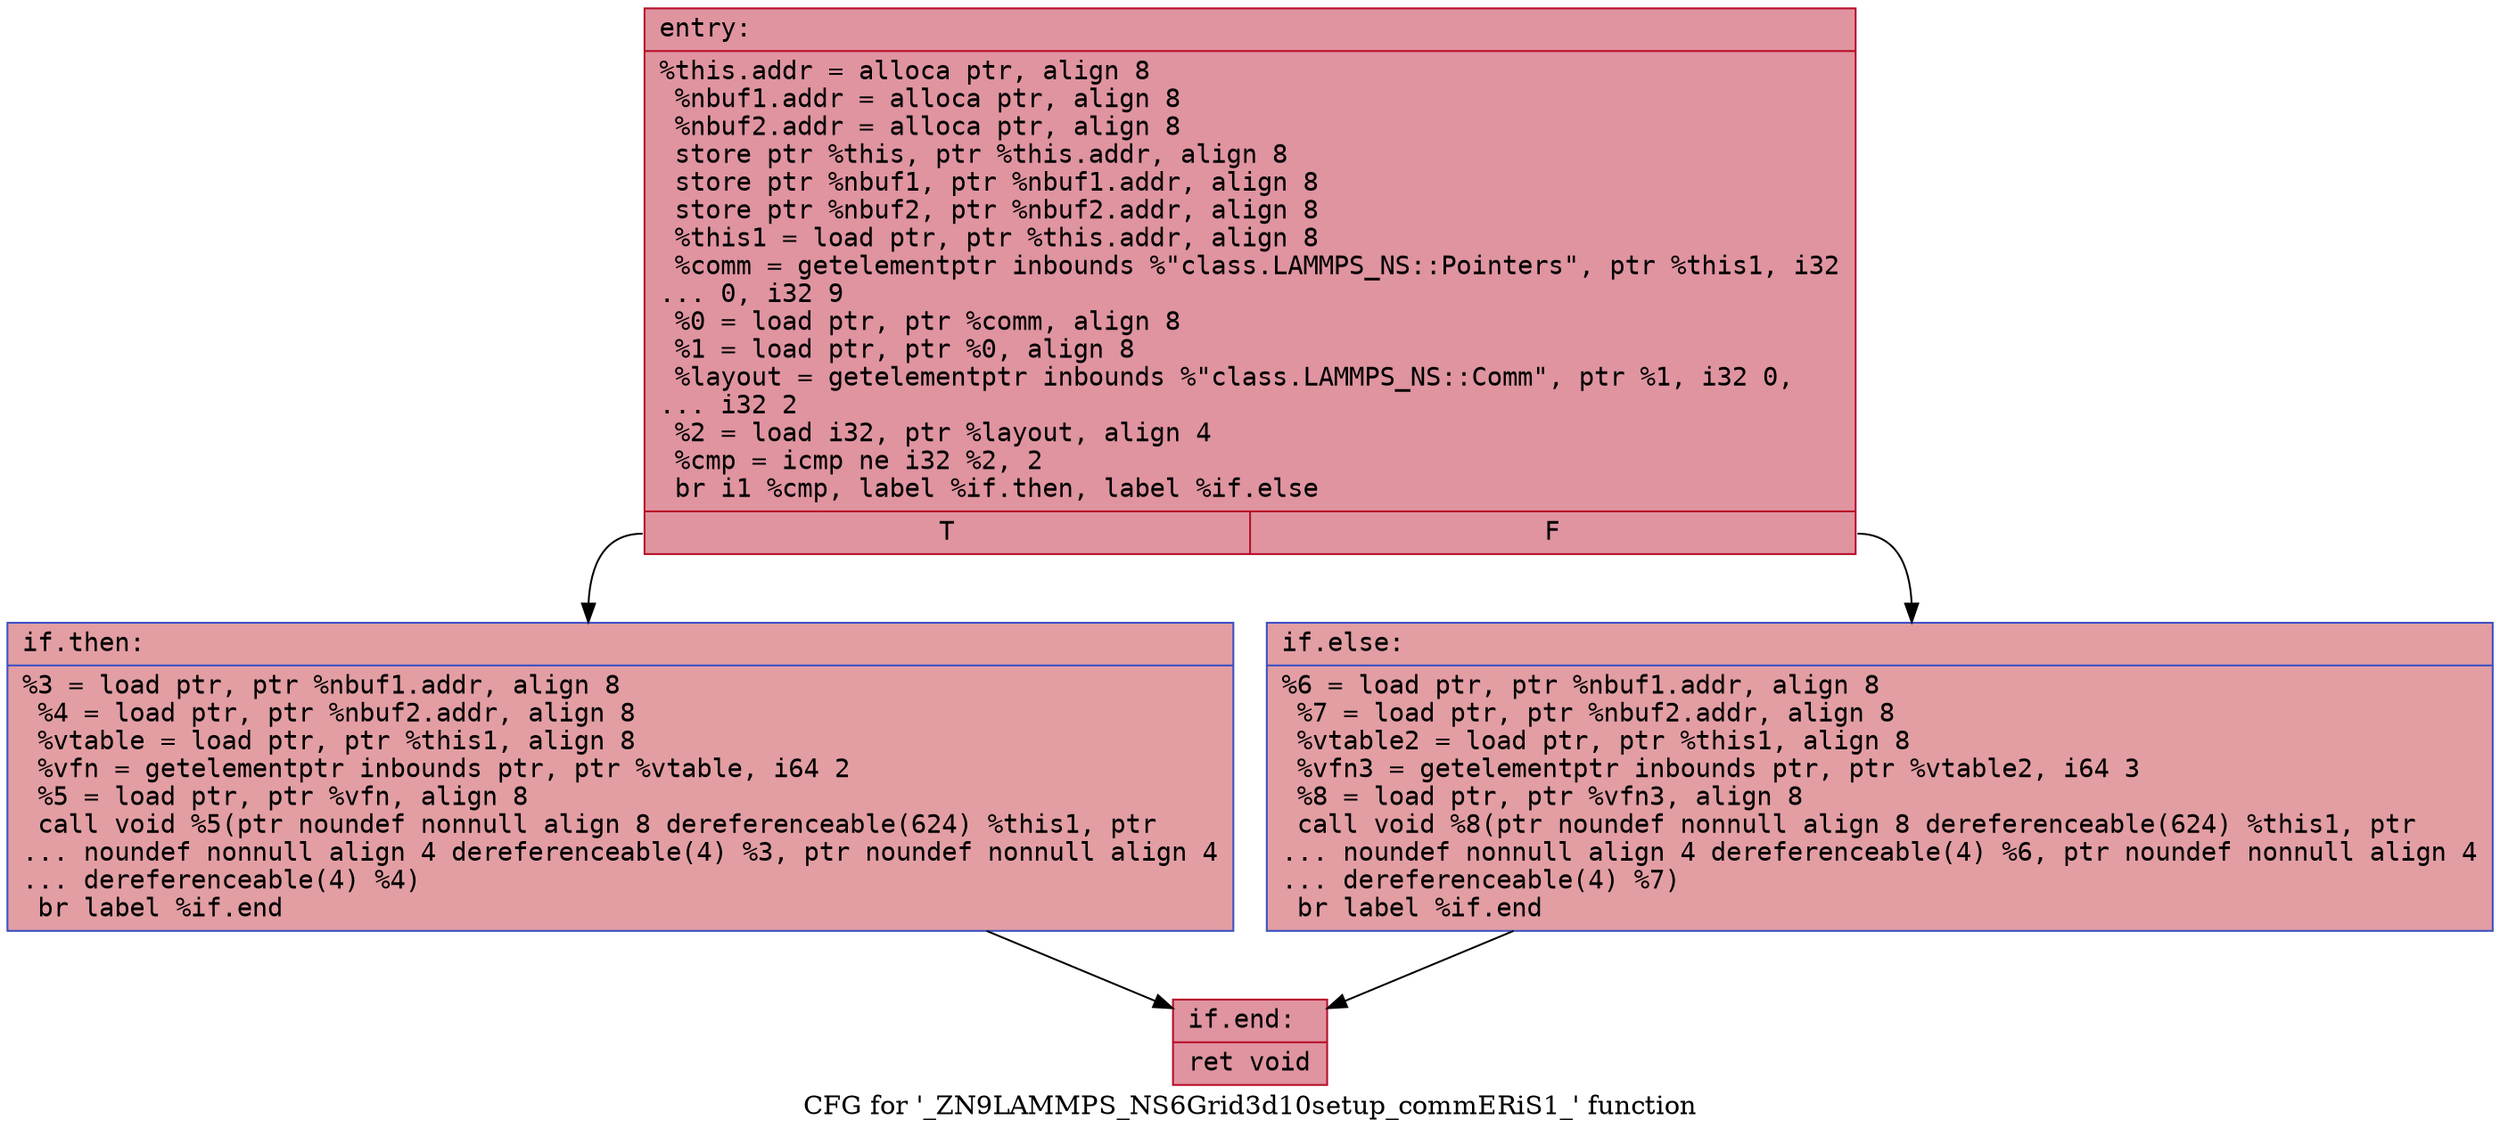 digraph "CFG for '_ZN9LAMMPS_NS6Grid3d10setup_commERiS1_' function" {
	label="CFG for '_ZN9LAMMPS_NS6Grid3d10setup_commERiS1_' function";

	Node0x55fcd5f95bc0 [shape=record,color="#b70d28ff", style=filled, fillcolor="#b70d2870" fontname="Courier",label="{entry:\l|  %this.addr = alloca ptr, align 8\l  %nbuf1.addr = alloca ptr, align 8\l  %nbuf2.addr = alloca ptr, align 8\l  store ptr %this, ptr %this.addr, align 8\l  store ptr %nbuf1, ptr %nbuf1.addr, align 8\l  store ptr %nbuf2, ptr %nbuf2.addr, align 8\l  %this1 = load ptr, ptr %this.addr, align 8\l  %comm = getelementptr inbounds %\"class.LAMMPS_NS::Pointers\", ptr %this1, i32\l... 0, i32 9\l  %0 = load ptr, ptr %comm, align 8\l  %1 = load ptr, ptr %0, align 8\l  %layout = getelementptr inbounds %\"class.LAMMPS_NS::Comm\", ptr %1, i32 0,\l... i32 2\l  %2 = load i32, ptr %layout, align 4\l  %cmp = icmp ne i32 %2, 2\l  br i1 %cmp, label %if.then, label %if.else\l|{<s0>T|<s1>F}}"];
	Node0x55fcd5f95bc0:s0 -> Node0x55fcd5f963b0[tooltip="entry -> if.then\nProbability 50.00%" ];
	Node0x55fcd5f95bc0:s1 -> Node0x55fcd5f96420[tooltip="entry -> if.else\nProbability 50.00%" ];
	Node0x55fcd5f963b0 [shape=record,color="#3d50c3ff", style=filled, fillcolor="#be242e70" fontname="Courier",label="{if.then:\l|  %3 = load ptr, ptr %nbuf1.addr, align 8\l  %4 = load ptr, ptr %nbuf2.addr, align 8\l  %vtable = load ptr, ptr %this1, align 8\l  %vfn = getelementptr inbounds ptr, ptr %vtable, i64 2\l  %5 = load ptr, ptr %vfn, align 8\l  call void %5(ptr noundef nonnull align 8 dereferenceable(624) %this1, ptr\l... noundef nonnull align 4 dereferenceable(4) %3, ptr noundef nonnull align 4\l... dereferenceable(4) %4)\l  br label %if.end\l}"];
	Node0x55fcd5f963b0 -> Node0x55fcd5f96a80[tooltip="if.then -> if.end\nProbability 100.00%" ];
	Node0x55fcd5f96420 [shape=record,color="#3d50c3ff", style=filled, fillcolor="#be242e70" fontname="Courier",label="{if.else:\l|  %6 = load ptr, ptr %nbuf1.addr, align 8\l  %7 = load ptr, ptr %nbuf2.addr, align 8\l  %vtable2 = load ptr, ptr %this1, align 8\l  %vfn3 = getelementptr inbounds ptr, ptr %vtable2, i64 3\l  %8 = load ptr, ptr %vfn3, align 8\l  call void %8(ptr noundef nonnull align 8 dereferenceable(624) %this1, ptr\l... noundef nonnull align 4 dereferenceable(4) %6, ptr noundef nonnull align 4\l... dereferenceable(4) %7)\l  br label %if.end\l}"];
	Node0x55fcd5f96420 -> Node0x55fcd5f96a80[tooltip="if.else -> if.end\nProbability 100.00%" ];
	Node0x55fcd5f96a80 [shape=record,color="#b70d28ff", style=filled, fillcolor="#b70d2870" fontname="Courier",label="{if.end:\l|  ret void\l}"];
}
